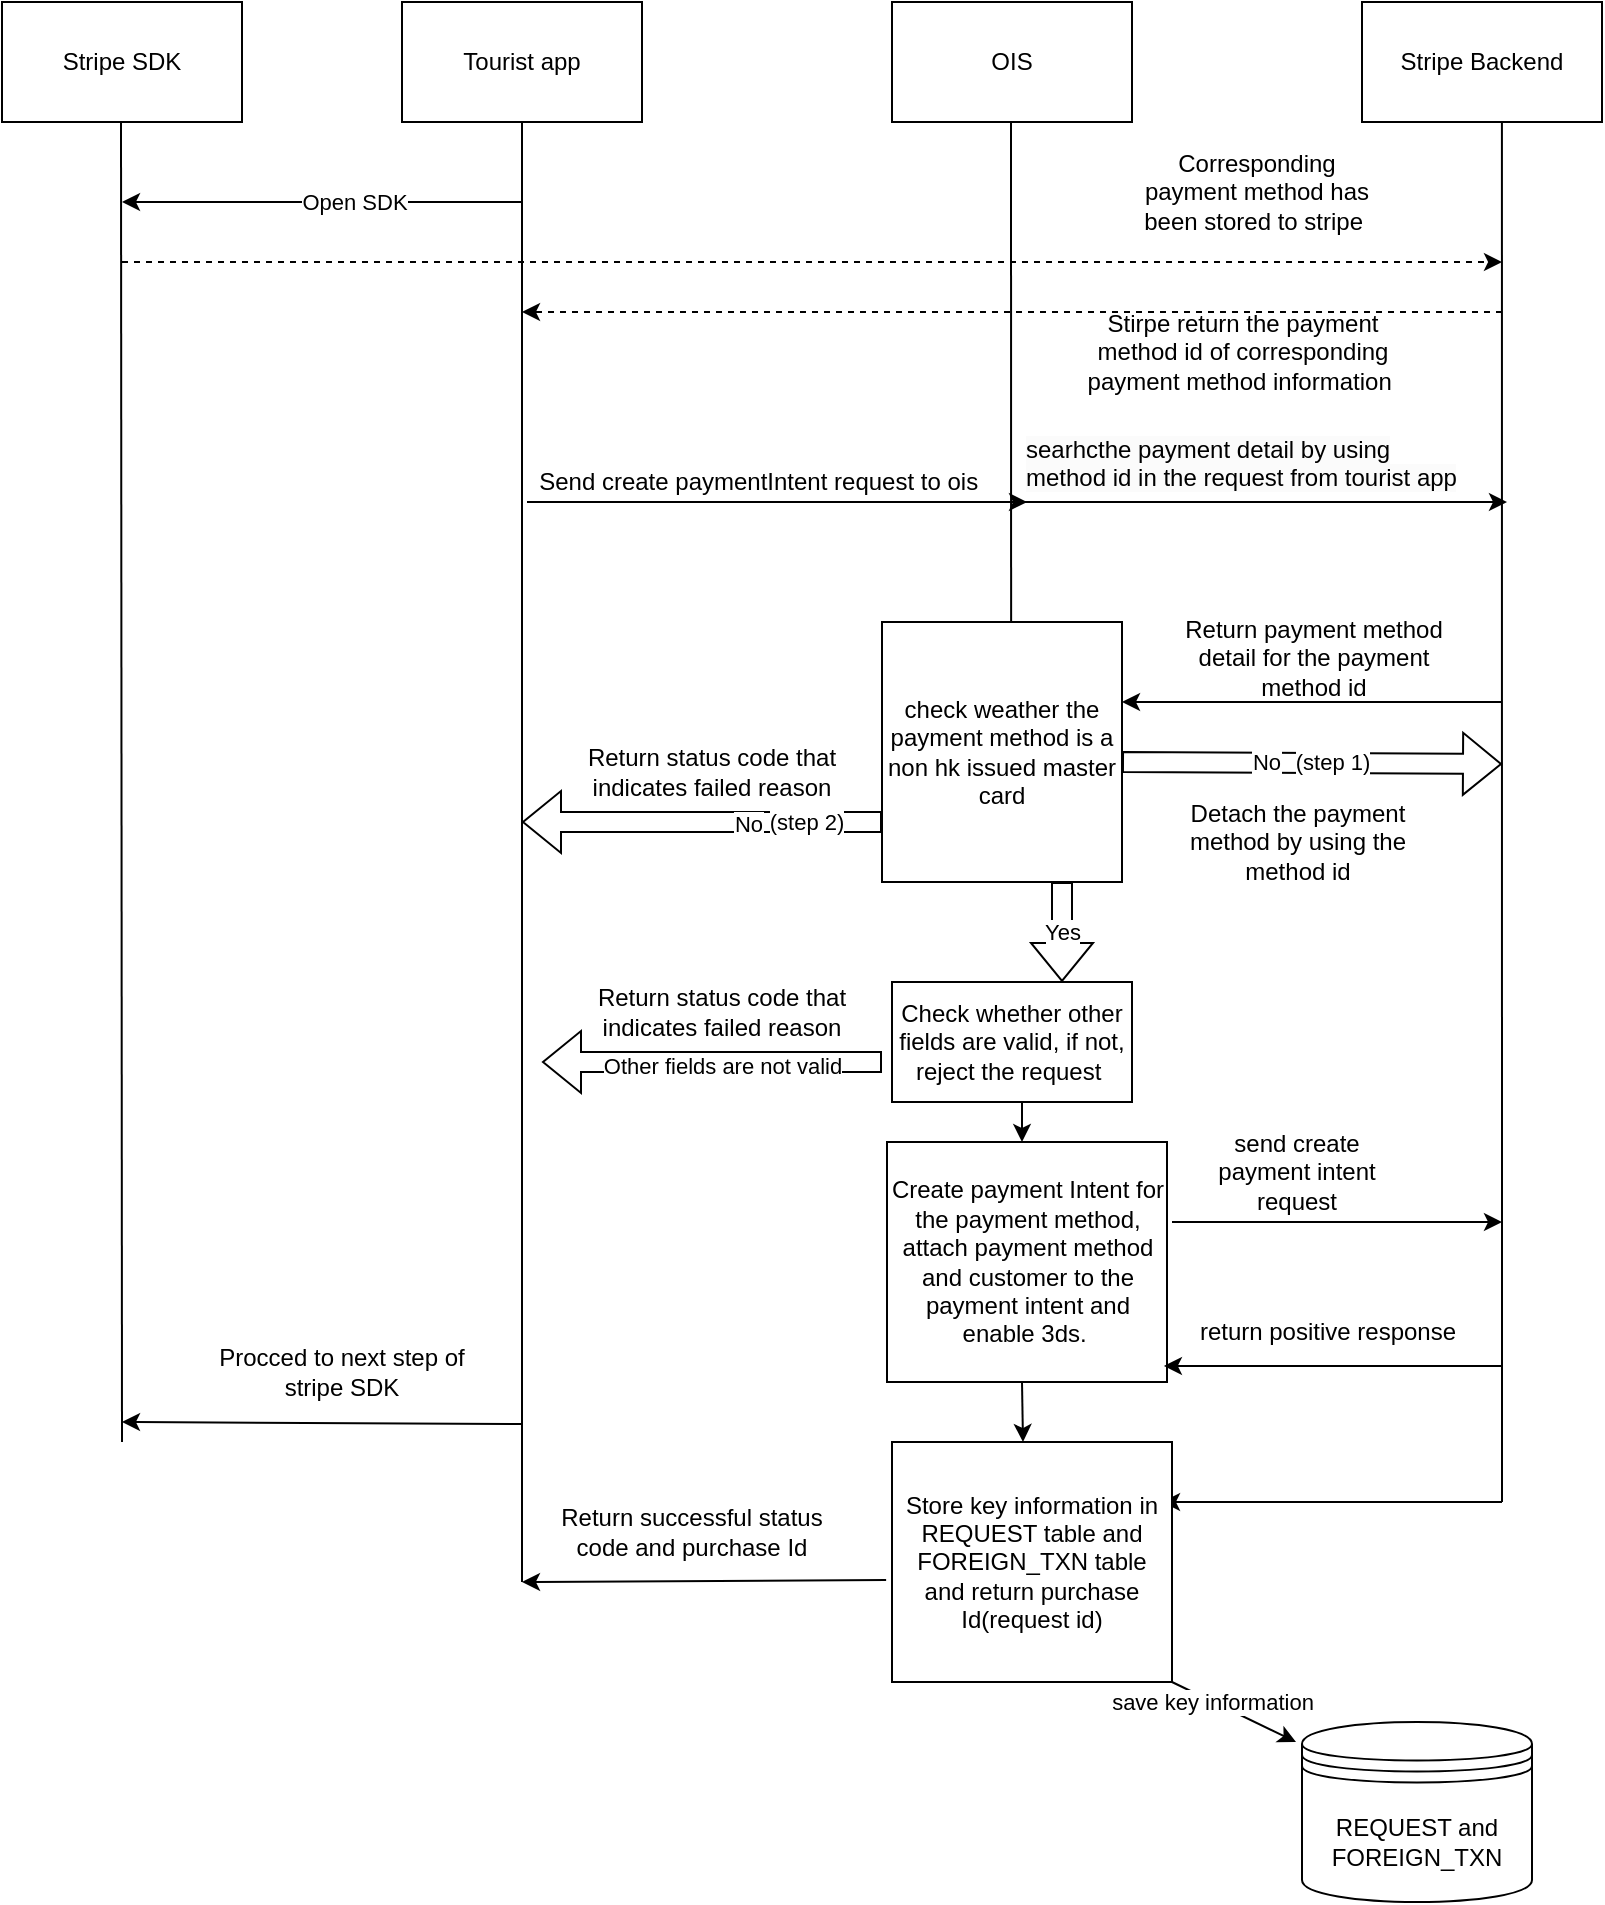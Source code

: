 <mxfile version="22.1.3" type="github">
  <diagram name="Page-1" id="pSJIV_TcfXccv9banAfS">
    <mxGraphModel dx="1434" dy="790" grid="1" gridSize="10" guides="1" tooltips="1" connect="1" arrows="1" fold="1" page="1" pageScale="1" pageWidth="850" pageHeight="1100" math="0" shadow="0">
      <root>
        <mxCell id="0" />
        <mxCell id="1" parent="0" />
        <mxCell id="rehw9UQoqYSjSyL3VY3b-1" value="Tourist app" style="rounded=0;whiteSpace=wrap;html=1;" parent="1" vertex="1">
          <mxGeometry x="210" y="130" width="120" height="60" as="geometry" />
        </mxCell>
        <mxCell id="rehw9UQoqYSjSyL3VY3b-2" value="OIS" style="rounded=0;whiteSpace=wrap;html=1;" parent="1" vertex="1">
          <mxGeometry x="455" y="130" width="120" height="60" as="geometry" />
        </mxCell>
        <mxCell id="rehw9UQoqYSjSyL3VY3b-4" value="Stripe Backend" style="rounded=0;whiteSpace=wrap;html=1;" parent="1" vertex="1">
          <mxGeometry x="690" y="130" width="120" height="60" as="geometry" />
        </mxCell>
        <mxCell id="rehw9UQoqYSjSyL3VY3b-6" value="" style="endArrow=none;html=1;rounded=0;entryX=0.5;entryY=1;entryDx=0;entryDy=0;" parent="1" target="rehw9UQoqYSjSyL3VY3b-1" edge="1">
          <mxGeometry width="50" height="50" relative="1" as="geometry">
            <mxPoint x="270" y="920" as="sourcePoint" />
            <mxPoint x="280" y="230" as="targetPoint" />
          </mxGeometry>
        </mxCell>
        <mxCell id="rehw9UQoqYSjSyL3VY3b-8" value="" style="endArrow=none;html=1;rounded=0;entryX=0.5;entryY=1;entryDx=0;entryDy=0;exitX=0.538;exitY=0.167;exitDx=0;exitDy=0;exitPerimeter=0;" parent="1" source="J9-U7KSpR_YzEMcBNlFe-7" edge="1">
          <mxGeometry width="50" height="50" relative="1" as="geometry">
            <mxPoint x="515" y="450" as="sourcePoint" />
            <mxPoint x="514.5" y="190" as="targetPoint" />
          </mxGeometry>
        </mxCell>
        <mxCell id="rehw9UQoqYSjSyL3VY3b-9" value="" style="endArrow=none;html=1;rounded=0;entryX=0.583;entryY=1;entryDx=0;entryDy=0;entryPerimeter=0;" parent="1" edge="1" target="rehw9UQoqYSjSyL3VY3b-4">
          <mxGeometry width="50" height="50" relative="1" as="geometry">
            <mxPoint x="760" y="880" as="sourcePoint" />
            <mxPoint x="760" y="250" as="targetPoint" />
          </mxGeometry>
        </mxCell>
        <mxCell id="rehw9UQoqYSjSyL3VY3b-12" value="" style="endArrow=classic;html=1;rounded=0;" parent="1" edge="1">
          <mxGeometry width="50" height="50" relative="1" as="geometry">
            <mxPoint x="272.5" y="380" as="sourcePoint" />
            <mxPoint x="522.5" y="380" as="targetPoint" />
          </mxGeometry>
        </mxCell>
        <mxCell id="rehw9UQoqYSjSyL3VY3b-14" value="Stripe SDK" style="rounded=0;whiteSpace=wrap;html=1;" parent="1" vertex="1">
          <mxGeometry x="10" y="130" width="120" height="60" as="geometry" />
        </mxCell>
        <mxCell id="rehw9UQoqYSjSyL3VY3b-15" value="" style="endArrow=none;html=1;rounded=0;entryX=0.5;entryY=1;entryDx=0;entryDy=0;" parent="1" edge="1">
          <mxGeometry width="50" height="50" relative="1" as="geometry">
            <mxPoint x="70" y="850" as="sourcePoint" />
            <mxPoint x="69.5" y="190" as="targetPoint" />
          </mxGeometry>
        </mxCell>
        <mxCell id="rehw9UQoqYSjSyL3VY3b-17" value="Send create paymentIntent request to ois&amp;nbsp;" style="text;html=1;strokeColor=none;fillColor=none;align=center;verticalAlign=middle;whiteSpace=wrap;rounded=0;" parent="1" vertex="1">
          <mxGeometry x="270" y="340" width="240" height="60" as="geometry" />
        </mxCell>
        <mxCell id="rehw9UQoqYSjSyL3VY3b-18" value="REQUEST and FOREIGN_TXN" style="shape=datastore;whiteSpace=wrap;html=1;" parent="1" vertex="1">
          <mxGeometry x="660" y="990" width="115" height="90" as="geometry" />
        </mxCell>
        <mxCell id="rehw9UQoqYSjSyL3VY3b-22" value="" style="endArrow=classic;html=1;rounded=0;" parent="1" edge="1">
          <mxGeometry width="50" height="50" relative="1" as="geometry">
            <mxPoint x="270" y="841" as="sourcePoint" />
            <mxPoint x="70" y="840" as="targetPoint" />
          </mxGeometry>
        </mxCell>
        <mxCell id="rehw9UQoqYSjSyL3VY3b-45" value="" style="endArrow=classic;html=1;rounded=0;dashed=1;" parent="1" edge="1">
          <mxGeometry width="50" height="50" relative="1" as="geometry">
            <mxPoint x="70" y="260" as="sourcePoint" />
            <mxPoint x="760" y="260" as="targetPoint" />
          </mxGeometry>
        </mxCell>
        <mxCell id="rehw9UQoqYSjSyL3VY3b-47" value="Corresponding payment method has been stored to stripe&amp;nbsp;" style="text;html=1;strokeColor=none;fillColor=none;align=center;verticalAlign=middle;whiteSpace=wrap;rounded=0;" parent="1" vertex="1">
          <mxGeometry x="580" y="210" width="115" height="30" as="geometry" />
        </mxCell>
        <mxCell id="rehw9UQoqYSjSyL3VY3b-49" value="" style="endArrow=classic;html=1;rounded=0;dashed=1;" parent="1" edge="1">
          <mxGeometry width="50" height="50" relative="1" as="geometry">
            <mxPoint x="760" y="285" as="sourcePoint" />
            <mxPoint x="270" y="285" as="targetPoint" />
          </mxGeometry>
        </mxCell>
        <mxCell id="rehw9UQoqYSjSyL3VY3b-50" value="Stirpe return the payment method id of corresponding payment method information&amp;nbsp;" style="text;html=1;strokeColor=none;fillColor=none;align=center;verticalAlign=middle;whiteSpace=wrap;rounded=0;" parent="1" vertex="1">
          <mxGeometry x="547.5" y="290" width="165" height="30" as="geometry" />
        </mxCell>
        <mxCell id="J9-U7KSpR_YzEMcBNlFe-1" value="&lt;span style=&quot;color: rgb(0, 0, 0); font-family: Helvetica; font-size: 12px; font-style: normal; font-variant-ligatures: normal; font-variant-caps: normal; font-weight: 400; letter-spacing: normal; orphans: 2; text-align: center; text-indent: 0px; text-transform: none; widows: 2; word-spacing: 0px; -webkit-text-stroke-width: 0px; background-color: rgb(251, 251, 251); text-decoration-thickness: initial; text-decoration-style: initial; text-decoration-color: initial; float: none; display: inline !important;&quot;&gt;searhcthe payment detail by using method id in the request&amp;nbsp;&lt;/span&gt;&lt;span style=&quot;color: rgb(0, 0, 0); font-family: Helvetica; font-size: 12px; font-style: normal; font-variant-ligatures: normal; font-variant-caps: normal; font-weight: 400; letter-spacing: normal; orphans: 2; text-align: center; text-indent: 0px; text-transform: none; widows: 2; word-spacing: 0px; -webkit-text-stroke-width: 0px; background-color: rgb(251, 251, 251); text-decoration-thickness: initial; text-decoration-style: initial; text-decoration-color: initial; float: none; display: inline !important;&quot;&gt;from tourist app&lt;/span&gt;" style="text;whiteSpace=wrap;html=1;" vertex="1" parent="1">
          <mxGeometry x="520" y="340" width="220" height="50" as="geometry" />
        </mxCell>
        <mxCell id="J9-U7KSpR_YzEMcBNlFe-3" value="" style="endArrow=classic;html=1;rounded=0;" edge="1" parent="1">
          <mxGeometry width="50" height="50" relative="1" as="geometry">
            <mxPoint x="512.5" y="380" as="sourcePoint" />
            <mxPoint x="762.5" y="380" as="targetPoint" />
          </mxGeometry>
        </mxCell>
        <mxCell id="J9-U7KSpR_YzEMcBNlFe-4" value="" style="endArrow=classic;html=1;rounded=0;" edge="1" parent="1">
          <mxGeometry width="50" height="50" relative="1" as="geometry">
            <mxPoint x="760" y="480" as="sourcePoint" />
            <mxPoint x="570" y="480" as="targetPoint" />
          </mxGeometry>
        </mxCell>
        <mxCell id="J9-U7KSpR_YzEMcBNlFe-5" value="&lt;div style=&quot;text-align: center;&quot;&gt;Return payment method detail for the payment method id&lt;/div&gt;" style="text;whiteSpace=wrap;html=1;" vertex="1" parent="1">
          <mxGeometry x="590" y="430" width="150" height="50" as="geometry" />
        </mxCell>
        <mxCell id="J9-U7KSpR_YzEMcBNlFe-7" value="check weather the payment method is a non hk issued master card" style="rounded=0;whiteSpace=wrap;html=1;" vertex="1" parent="1">
          <mxGeometry x="450" y="440" width="120" height="130" as="geometry" />
        </mxCell>
        <mxCell id="J9-U7KSpR_YzEMcBNlFe-9" value="Yes" style="shape=flexArrow;endArrow=classic;html=1;rounded=0;" edge="1" parent="1">
          <mxGeometry width="50" height="50" relative="1" as="geometry">
            <mxPoint x="540" y="570" as="sourcePoint" />
            <mxPoint x="540" y="620" as="targetPoint" />
          </mxGeometry>
        </mxCell>
        <mxCell id="J9-U7KSpR_YzEMcBNlFe-11" value="Create payment Intent for the payment method, attach payment method and customer to the payment intent and enable 3ds.&amp;nbsp;" style="rounded=0;whiteSpace=wrap;html=1;" vertex="1" parent="1">
          <mxGeometry x="452.5" y="700" width="140" height="120" as="geometry" />
        </mxCell>
        <mxCell id="J9-U7KSpR_YzEMcBNlFe-12" value="" style="shape=flexArrow;endArrow=classic;html=1;rounded=0;" edge="1" parent="1">
          <mxGeometry width="50" height="50" relative="1" as="geometry">
            <mxPoint x="450" y="540" as="sourcePoint" />
            <mxPoint x="270" y="540" as="targetPoint" />
          </mxGeometry>
        </mxCell>
        <mxCell id="J9-U7KSpR_YzEMcBNlFe-13" value="No" style="edgeLabel;html=1;align=center;verticalAlign=middle;resizable=0;points=[];" vertex="1" connectable="0" parent="J9-U7KSpR_YzEMcBNlFe-12">
          <mxGeometry x="-0.25" y="1" relative="1" as="geometry">
            <mxPoint as="offset" />
          </mxGeometry>
        </mxCell>
        <mxCell id="J9-U7KSpR_YzEMcBNlFe-24" value="(step 2)" style="edgeLabel;html=1;align=center;verticalAlign=middle;resizable=0;points=[];" vertex="1" connectable="0" parent="J9-U7KSpR_YzEMcBNlFe-12">
          <mxGeometry x="-0.478" relative="1" as="geometry">
            <mxPoint x="9" as="offset" />
          </mxGeometry>
        </mxCell>
        <mxCell id="J9-U7KSpR_YzEMcBNlFe-14" value="" style="shape=flexArrow;endArrow=classic;html=1;rounded=0;" edge="1" parent="1">
          <mxGeometry width="50" height="50" relative="1" as="geometry">
            <mxPoint x="570" y="510" as="sourcePoint" />
            <mxPoint x="760" y="511" as="targetPoint" />
          </mxGeometry>
        </mxCell>
        <mxCell id="J9-U7KSpR_YzEMcBNlFe-15" value="No" style="edgeLabel;html=1;align=center;verticalAlign=middle;resizable=0;points=[];" vertex="1" connectable="0" parent="J9-U7KSpR_YzEMcBNlFe-14">
          <mxGeometry x="-0.25" y="1" relative="1" as="geometry">
            <mxPoint as="offset" />
          </mxGeometry>
        </mxCell>
        <mxCell id="J9-U7KSpR_YzEMcBNlFe-23" value="(step 1)" style="edgeLabel;html=1;align=center;verticalAlign=middle;resizable=0;points=[];" vertex="1" connectable="0" parent="J9-U7KSpR_YzEMcBNlFe-14">
          <mxGeometry x="0.053" relative="1" as="geometry">
            <mxPoint x="5" y="-1" as="offset" />
          </mxGeometry>
        </mxCell>
        <mxCell id="J9-U7KSpR_YzEMcBNlFe-16" value="Detach the payment method by using the method id" style="text;html=1;strokeColor=none;fillColor=none;align=center;verticalAlign=middle;whiteSpace=wrap;rounded=0;" vertex="1" parent="1">
          <mxGeometry x="592.5" y="530" width="130" height="40" as="geometry" />
        </mxCell>
        <mxCell id="J9-U7KSpR_YzEMcBNlFe-17" value="Return status code that indicates failed reason" style="text;html=1;strokeColor=none;fillColor=none;align=center;verticalAlign=middle;whiteSpace=wrap;rounded=0;" vertex="1" parent="1">
          <mxGeometry x="295" y="500" width="140" height="30" as="geometry" />
        </mxCell>
        <mxCell id="J9-U7KSpR_YzEMcBNlFe-18" value="" style="endArrow=classic;html=1;rounded=0;" edge="1" parent="1">
          <mxGeometry width="50" height="50" relative="1" as="geometry">
            <mxPoint x="270" y="230" as="sourcePoint" />
            <mxPoint x="70" y="230" as="targetPoint" />
          </mxGeometry>
        </mxCell>
        <mxCell id="J9-U7KSpR_YzEMcBNlFe-19" value="Open SDK" style="edgeLabel;html=1;align=center;verticalAlign=middle;resizable=0;points=[];" vertex="1" connectable="0" parent="J9-U7KSpR_YzEMcBNlFe-18">
          <mxGeometry x="-0.162" relative="1" as="geometry">
            <mxPoint as="offset" />
          </mxGeometry>
        </mxCell>
        <mxCell id="J9-U7KSpR_YzEMcBNlFe-26" value="" style="endArrow=classic;html=1;rounded=0;" edge="1" parent="1">
          <mxGeometry width="50" height="50" relative="1" as="geometry">
            <mxPoint x="595" y="740" as="sourcePoint" />
            <mxPoint x="760" y="740" as="targetPoint" />
          </mxGeometry>
        </mxCell>
        <mxCell id="J9-U7KSpR_YzEMcBNlFe-29" value="send create payment intent request" style="text;html=1;strokeColor=none;fillColor=none;align=center;verticalAlign=middle;whiteSpace=wrap;rounded=0;" vertex="1" parent="1">
          <mxGeometry x="606.25" y="700" width="102.5" height="30" as="geometry" />
        </mxCell>
        <mxCell id="J9-U7KSpR_YzEMcBNlFe-37" value="" style="endArrow=classic;html=1;rounded=0;" edge="1" parent="1">
          <mxGeometry width="50" height="50" relative="1" as="geometry">
            <mxPoint x="760" y="880" as="sourcePoint" />
            <mxPoint x="590" y="880" as="targetPoint" />
          </mxGeometry>
        </mxCell>
        <mxCell id="J9-U7KSpR_YzEMcBNlFe-38" value="Store key information in REQUEST table and FOREIGN_TXN table and return purchase Id(request id)" style="rounded=0;whiteSpace=wrap;html=1;" vertex="1" parent="1">
          <mxGeometry x="455" y="850" width="140" height="120" as="geometry" />
        </mxCell>
        <mxCell id="J9-U7KSpR_YzEMcBNlFe-42" value="return positive response" style="text;html=1;strokeColor=none;fillColor=none;align=center;verticalAlign=middle;whiteSpace=wrap;rounded=0;" vertex="1" parent="1">
          <mxGeometry x="606.25" y="780" width="133.75" height="30" as="geometry" />
        </mxCell>
        <mxCell id="J9-U7KSpR_YzEMcBNlFe-43" value="" style="endArrow=classic;html=1;rounded=0;exitX=-0.021;exitY=0.575;exitDx=0;exitDy=0;exitPerimeter=0;" edge="1" parent="1" source="J9-U7KSpR_YzEMcBNlFe-38">
          <mxGeometry width="50" height="50" relative="1" as="geometry">
            <mxPoint x="400" y="840" as="sourcePoint" />
            <mxPoint x="270" y="920" as="targetPoint" />
          </mxGeometry>
        </mxCell>
        <mxCell id="J9-U7KSpR_YzEMcBNlFe-44" value="Return successful status code and purchase Id" style="text;html=1;strokeColor=none;fillColor=none;align=center;verticalAlign=middle;whiteSpace=wrap;rounded=0;" vertex="1" parent="1">
          <mxGeometry x="285" y="880" width="140" height="30" as="geometry" />
        </mxCell>
        <mxCell id="J9-U7KSpR_YzEMcBNlFe-45" value="Procced to next step of stripe SDK" style="text;html=1;strokeColor=none;fillColor=none;align=center;verticalAlign=middle;whiteSpace=wrap;rounded=0;" vertex="1" parent="1">
          <mxGeometry x="110" y="800" width="140" height="30" as="geometry" />
        </mxCell>
        <mxCell id="J9-U7KSpR_YzEMcBNlFe-46" value="" style="endArrow=classic;html=1;rounded=0;entryX=-0.026;entryY=0.111;entryDx=0;entryDy=0;entryPerimeter=0;exitX=1;exitY=1;exitDx=0;exitDy=0;" edge="1" parent="1" source="J9-U7KSpR_YzEMcBNlFe-38" target="rehw9UQoqYSjSyL3VY3b-18">
          <mxGeometry width="50" height="50" relative="1" as="geometry">
            <mxPoint x="592.5" y="930" as="sourcePoint" />
            <mxPoint x="642.5" y="880" as="targetPoint" />
          </mxGeometry>
        </mxCell>
        <mxCell id="J9-U7KSpR_YzEMcBNlFe-65" value="save key information" style="edgeLabel;html=1;align=center;verticalAlign=middle;resizable=0;points=[];" vertex="1" connectable="0" parent="J9-U7KSpR_YzEMcBNlFe-46">
          <mxGeometry x="-0.375" y="4" relative="1" as="geometry">
            <mxPoint x="-1" y="4" as="offset" />
          </mxGeometry>
        </mxCell>
        <mxCell id="J9-U7KSpR_YzEMcBNlFe-51" value="Check whether other fields are valid, if not, reject the request&amp;nbsp;" style="rounded=0;whiteSpace=wrap;html=1;" vertex="1" parent="1">
          <mxGeometry x="455" y="620" width="120" height="60" as="geometry" />
        </mxCell>
        <mxCell id="J9-U7KSpR_YzEMcBNlFe-54" value="" style="endArrow=classic;html=1;rounded=0;" edge="1" parent="1">
          <mxGeometry width="50" height="50" relative="1" as="geometry">
            <mxPoint x="520" y="680" as="sourcePoint" />
            <mxPoint x="520" y="700" as="targetPoint" />
          </mxGeometry>
        </mxCell>
        <mxCell id="J9-U7KSpR_YzEMcBNlFe-58" value="Return status code that indicates failed reason" style="text;html=1;strokeColor=none;fillColor=none;align=center;verticalAlign=middle;whiteSpace=wrap;rounded=0;" vertex="1" parent="1">
          <mxGeometry x="300" y="620" width="140" height="30" as="geometry" />
        </mxCell>
        <mxCell id="J9-U7KSpR_YzEMcBNlFe-60" value="" style="shape=flexArrow;endArrow=classic;html=1;rounded=0;" edge="1" parent="1">
          <mxGeometry width="50" height="50" relative="1" as="geometry">
            <mxPoint x="450" y="660" as="sourcePoint" />
            <mxPoint x="280" y="660" as="targetPoint" />
          </mxGeometry>
        </mxCell>
        <mxCell id="J9-U7KSpR_YzEMcBNlFe-61" value="Other fields are not valid" style="edgeLabel;html=1;align=center;verticalAlign=middle;resizable=0;points=[];" vertex="1" connectable="0" parent="J9-U7KSpR_YzEMcBNlFe-60">
          <mxGeometry x="0.165" y="2" relative="1" as="geometry">
            <mxPoint x="19" as="offset" />
          </mxGeometry>
        </mxCell>
        <mxCell id="J9-U7KSpR_YzEMcBNlFe-63" value="" style="endArrow=classic;html=1;rounded=0;entryX=0.989;entryY=0.933;entryDx=0;entryDy=0;entryPerimeter=0;" edge="1" parent="1" target="J9-U7KSpR_YzEMcBNlFe-11">
          <mxGeometry width="50" height="50" relative="1" as="geometry">
            <mxPoint x="760" y="812" as="sourcePoint" />
            <mxPoint x="750" y="820" as="targetPoint" />
          </mxGeometry>
        </mxCell>
        <mxCell id="J9-U7KSpR_YzEMcBNlFe-64" value="" style="endArrow=classic;html=1;rounded=0;" edge="1" parent="1">
          <mxGeometry width="50" height="50" relative="1" as="geometry">
            <mxPoint x="520" y="820" as="sourcePoint" />
            <mxPoint x="520.5" y="850" as="targetPoint" />
          </mxGeometry>
        </mxCell>
      </root>
    </mxGraphModel>
  </diagram>
</mxfile>
